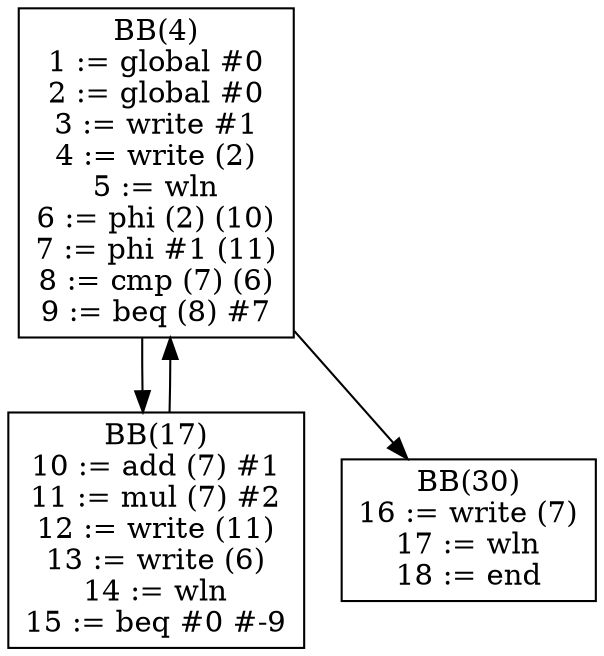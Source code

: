 digraph cfg {
BB4[shape = box, label = "BB(4)\n" + "1 := global #0\n" + "2 := global #0\n" + "3 := write #1\n" + "4 := write (2)\n" + "5 := wln\n" + "6 := phi (2) (10)\n" + "7 := phi #1 (11)\n" + "8 := cmp (7) (6)\n" + "9 := beq (8) #7\n"];
BB17[shape = box, label = "BB(17)\n" + "10 := add (7) #1\n" + "11 := mul (7) #2\n" + "12 := write (11)\n" + "13 := write (6)\n" + "14 := wln\n" + "15 := beq #0 #-9\n"];
BB30[shape = box, label = "BB(30)\n" + "16 := write (7)\n" + "17 := wln\n" + "18 := end\n"];
BB4 -> BB17;
BB4 -> BB30;
BB17 -> BB4;
}
